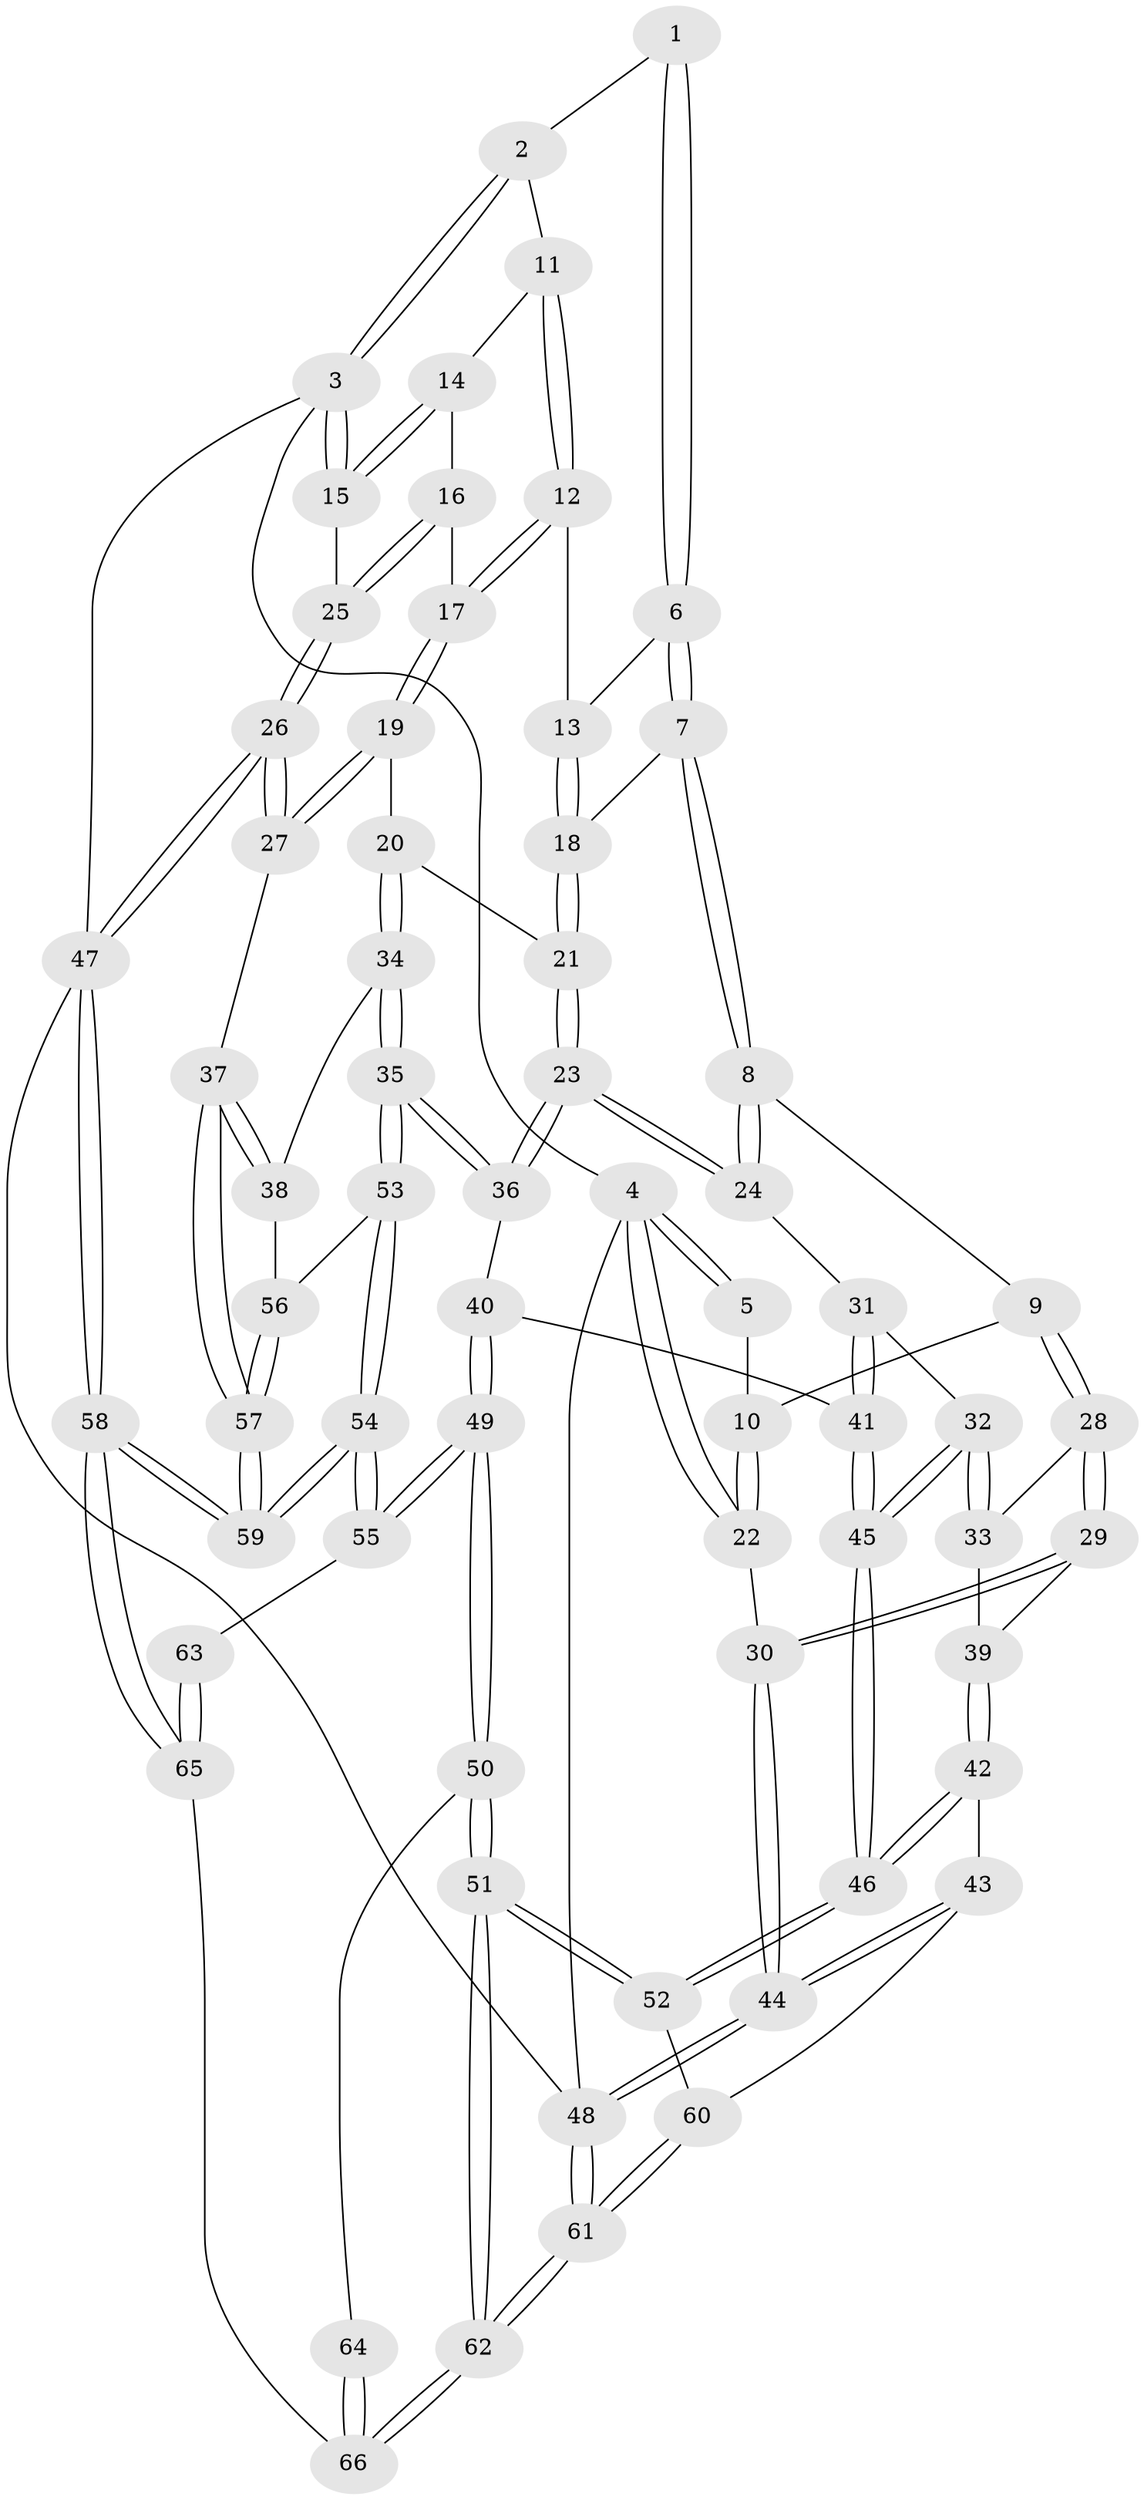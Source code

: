 // Generated by graph-tools (version 1.1) at 2025/50/03/09/25 03:50:57]
// undirected, 66 vertices, 162 edges
graph export_dot {
graph [start="1"]
  node [color=gray90,style=filled];
  1 [pos="+0.4758017568027677+0"];
  2 [pos="+0.6336037577827566+0"];
  3 [pos="+1+0"];
  4 [pos="+0+0"];
  5 [pos="+0.22472180044298787+0"];
  6 [pos="+0.4607886706099546+0.09575922046645603"];
  7 [pos="+0.4087438417212604+0.2669996622880281"];
  8 [pos="+0.34447212127728744+0.3291357412929368"];
  9 [pos="+0.32390185065004656+0.33163395696779674"];
  10 [pos="+0.22673080309793958+0.27947221588099724"];
  11 [pos="+0.7201888519366327+0.13160055250593317"];
  12 [pos="+0.65825982488631+0.24696450166613212"];
  13 [pos="+0.628082887891793+0.28116119637420556"];
  14 [pos="+0.7888140553212685+0.1790539991962564"];
  15 [pos="+1+0"];
  16 [pos="+0.8472617821161714+0.33917934377196995"];
  17 [pos="+0.8275062186006742+0.354430762075685"];
  18 [pos="+0.6076491249297937+0.33675089135518194"];
  19 [pos="+0.773882777349563+0.409047722490504"];
  20 [pos="+0.6923516012541524+0.4266165905809883"];
  21 [pos="+0.6350307969916233+0.41365900835954184"];
  22 [pos="+0+0.3209554319900861"];
  23 [pos="+0.510644791112266+0.5224819273485201"];
  24 [pos="+0.4405573254202483+0.4571692571108569"];
  25 [pos="+1+0.35115698919349536"];
  26 [pos="+1+0.6400541369037241"];
  27 [pos="+0.8758419293061921+0.6038868587791911"];
  28 [pos="+0.2931612392433681+0.38888167155874"];
  29 [pos="+0.03137604741166171+0.4553211533898522"];
  30 [pos="+0+0.35640058748249204"];
  31 [pos="+0.30107044681090434+0.5441914536713152"];
  32 [pos="+0.2731134729738838+0.5435471307947564"];
  33 [pos="+0.24870902828625133+0.4978591188413921"];
  34 [pos="+0.7097371667695461+0.5476237457600925"];
  35 [pos="+0.615697421588664+0.6463359651317278"];
  36 [pos="+0.5097101133011092+0.5355961029654989"];
  37 [pos="+0.8344802713190119+0.6194786525829844"];
  38 [pos="+0.811454307939326+0.6207201319791269"];
  39 [pos="+0.10295542090051171+0.509954668892325"];
  40 [pos="+0.4650716301305411+0.57941199649264"];
  41 [pos="+0.4226261756074797+0.5832948873048643"];
  42 [pos="+0.1258693914770663+0.6170940628373466"];
  43 [pos="+0+0.7112928110464389"];
  44 [pos="+0+0.7190471052159455"];
  45 [pos="+0.255538392781492+0.6831152425861817"];
  46 [pos="+0.23473670600743166+0.7340682217589682"];
  47 [pos="+1+1"];
  48 [pos="+0+1"];
  49 [pos="+0.4470671842942752+0.6569134238614122"];
  50 [pos="+0.3456768503484416+0.7939419677656459"];
  51 [pos="+0.32513415002485946+0.795644721313054"];
  52 [pos="+0.23639475099161164+0.7489291125325778"];
  53 [pos="+0.629622779073344+0.6801996789850443"];
  54 [pos="+0.6025013110221349+0.7981298643783306"];
  55 [pos="+0.5946598436157088+0.7978820635720598"];
  56 [pos="+0.7253581327495974+0.6660718521771494"];
  57 [pos="+0.7835232115712659+0.7932038172116532"];
  58 [pos="+0.8560613443530888+1"];
  59 [pos="+0.7812596835680125+1"];
  60 [pos="+0.21645141011094152+0.7617889237820745"];
  61 [pos="+0+1"];
  62 [pos="+0.295437267091719+1"];
  63 [pos="+0.4419258032542192+0.8252068291162953"];
  64 [pos="+0.4282173542454083+0.824813803873559"];
  65 [pos="+0.6063272343981904+1"];
  66 [pos="+0.44549882560207094+1"];
  1 -- 2;
  1 -- 6;
  1 -- 6;
  2 -- 3;
  2 -- 3;
  2 -- 11;
  3 -- 4;
  3 -- 15;
  3 -- 15;
  3 -- 47;
  4 -- 5;
  4 -- 5;
  4 -- 22;
  4 -- 22;
  4 -- 48;
  5 -- 10;
  6 -- 7;
  6 -- 7;
  6 -- 13;
  7 -- 8;
  7 -- 8;
  7 -- 18;
  8 -- 9;
  8 -- 24;
  8 -- 24;
  9 -- 10;
  9 -- 28;
  9 -- 28;
  10 -- 22;
  10 -- 22;
  11 -- 12;
  11 -- 12;
  11 -- 14;
  12 -- 13;
  12 -- 17;
  12 -- 17;
  13 -- 18;
  13 -- 18;
  14 -- 15;
  14 -- 15;
  14 -- 16;
  15 -- 25;
  16 -- 17;
  16 -- 25;
  16 -- 25;
  17 -- 19;
  17 -- 19;
  18 -- 21;
  18 -- 21;
  19 -- 20;
  19 -- 27;
  19 -- 27;
  20 -- 21;
  20 -- 34;
  20 -- 34;
  21 -- 23;
  21 -- 23;
  22 -- 30;
  23 -- 24;
  23 -- 24;
  23 -- 36;
  23 -- 36;
  24 -- 31;
  25 -- 26;
  25 -- 26;
  26 -- 27;
  26 -- 27;
  26 -- 47;
  26 -- 47;
  27 -- 37;
  28 -- 29;
  28 -- 29;
  28 -- 33;
  29 -- 30;
  29 -- 30;
  29 -- 39;
  30 -- 44;
  30 -- 44;
  31 -- 32;
  31 -- 41;
  31 -- 41;
  32 -- 33;
  32 -- 33;
  32 -- 45;
  32 -- 45;
  33 -- 39;
  34 -- 35;
  34 -- 35;
  34 -- 38;
  35 -- 36;
  35 -- 36;
  35 -- 53;
  35 -- 53;
  36 -- 40;
  37 -- 38;
  37 -- 38;
  37 -- 57;
  37 -- 57;
  38 -- 56;
  39 -- 42;
  39 -- 42;
  40 -- 41;
  40 -- 49;
  40 -- 49;
  41 -- 45;
  41 -- 45;
  42 -- 43;
  42 -- 46;
  42 -- 46;
  43 -- 44;
  43 -- 44;
  43 -- 60;
  44 -- 48;
  44 -- 48;
  45 -- 46;
  45 -- 46;
  46 -- 52;
  46 -- 52;
  47 -- 58;
  47 -- 58;
  47 -- 48;
  48 -- 61;
  48 -- 61;
  49 -- 50;
  49 -- 50;
  49 -- 55;
  49 -- 55;
  50 -- 51;
  50 -- 51;
  50 -- 64;
  51 -- 52;
  51 -- 52;
  51 -- 62;
  51 -- 62;
  52 -- 60;
  53 -- 54;
  53 -- 54;
  53 -- 56;
  54 -- 55;
  54 -- 55;
  54 -- 59;
  54 -- 59;
  55 -- 63;
  56 -- 57;
  56 -- 57;
  57 -- 59;
  57 -- 59;
  58 -- 59;
  58 -- 59;
  58 -- 65;
  58 -- 65;
  60 -- 61;
  60 -- 61;
  61 -- 62;
  61 -- 62;
  62 -- 66;
  62 -- 66;
  63 -- 65;
  63 -- 65;
  64 -- 66;
  64 -- 66;
  65 -- 66;
}
